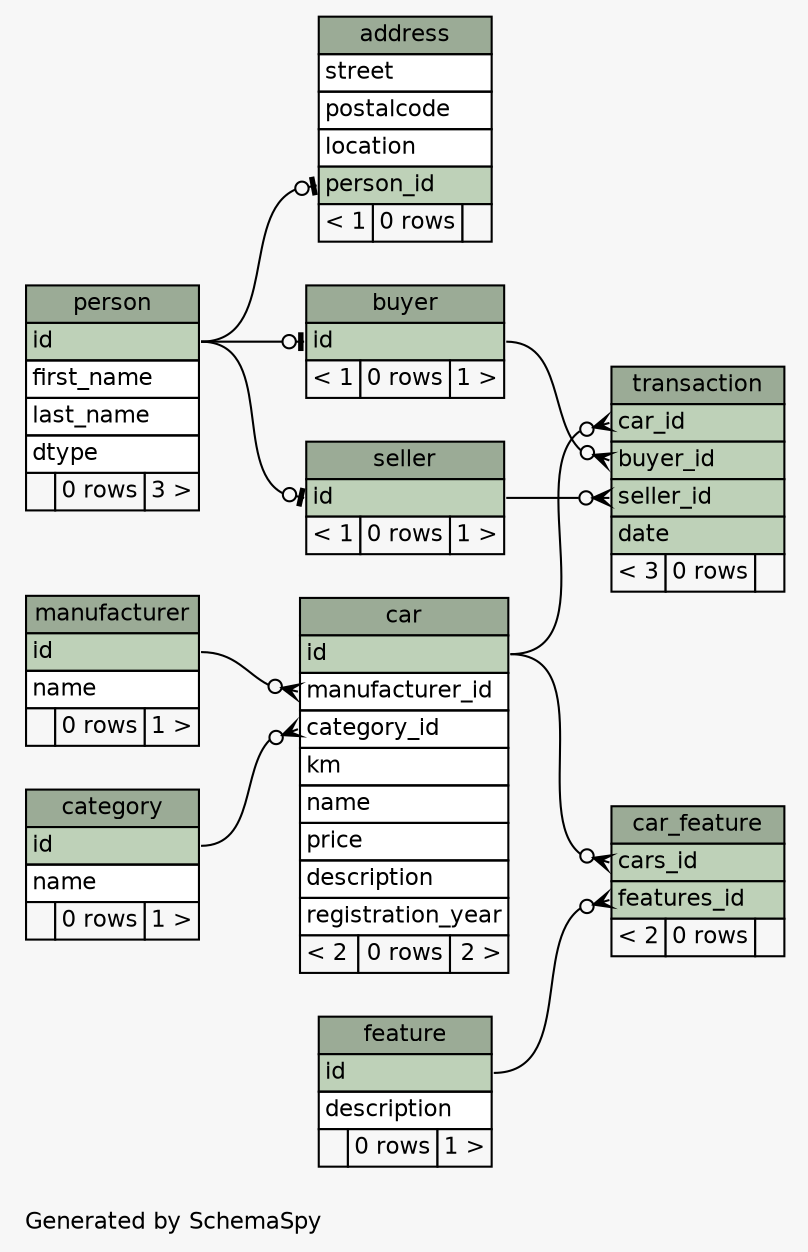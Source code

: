 // dot 2.38.0 on Linux 4.4.0-53-generic
// SchemaSpy rev 590
digraph "largeRelationshipsDiagram" {
  graph [
    rankdir="RL"
    bgcolor="#f7f7f7"
    label="\nGenerated by SchemaSpy"
    labeljust="l"
    nodesep="0.18"
    ranksep="0.46"
    fontname="Helvetica"
    fontsize="11"
  ];
  node [
    fontname="Helvetica"
    fontsize="11"
    shape="plaintext"
  ];
  edge [
    arrowsize="0.8"
  ];
  "address" [
    label=<
    <TABLE BORDER="0" CELLBORDER="1" CELLSPACING="0" BGCOLOR="#ffffff">
      <TR><TD COLSPAN="3" BGCOLOR="#9bab96" ALIGN="CENTER">address</TD></TR>
      <TR><TD PORT="street" COLSPAN="3" ALIGN="LEFT">street</TD></TR>
      <TR><TD PORT="postalcode" COLSPAN="3" ALIGN="LEFT">postalcode</TD></TR>
      <TR><TD PORT="location" COLSPAN="3" ALIGN="LEFT">location</TD></TR>
      <TR><TD PORT="person_id" COLSPAN="3" BGCOLOR="#bed1b8" ALIGN="LEFT">person_id</TD></TR>
      <TR><TD ALIGN="LEFT" BGCOLOR="#f7f7f7">&lt; 1</TD><TD ALIGN="RIGHT" BGCOLOR="#f7f7f7">0 rows</TD><TD ALIGN="RIGHT" BGCOLOR="#f7f7f7">  </TD></TR>
    </TABLE>>
    URL="tables/address.html"
    tooltip="address"
  ];
  "buyer" [
    label=<
    <TABLE BORDER="0" CELLBORDER="1" CELLSPACING="0" BGCOLOR="#ffffff">
      <TR><TD COLSPAN="3" BGCOLOR="#9bab96" ALIGN="CENTER">buyer</TD></TR>
      <TR><TD PORT="id" COLSPAN="3" BGCOLOR="#bed1b8" ALIGN="LEFT">id</TD></TR>
      <TR><TD ALIGN="LEFT" BGCOLOR="#f7f7f7">&lt; 1</TD><TD ALIGN="RIGHT" BGCOLOR="#f7f7f7">0 rows</TD><TD ALIGN="RIGHT" BGCOLOR="#f7f7f7">1 &gt;</TD></TR>
    </TABLE>>
    URL="tables/buyer.html"
    tooltip="buyer"
  ];
  "car" [
    label=<
    <TABLE BORDER="0" CELLBORDER="1" CELLSPACING="0" BGCOLOR="#ffffff">
      <TR><TD COLSPAN="3" BGCOLOR="#9bab96" ALIGN="CENTER">car</TD></TR>
      <TR><TD PORT="id" COLSPAN="3" BGCOLOR="#bed1b8" ALIGN="LEFT">id</TD></TR>
      <TR><TD PORT="manufacturer_id" COLSPAN="3" ALIGN="LEFT">manufacturer_id</TD></TR>
      <TR><TD PORT="category_id" COLSPAN="3" ALIGN="LEFT">category_id</TD></TR>
      <TR><TD PORT="km" COLSPAN="3" ALIGN="LEFT">km</TD></TR>
      <TR><TD PORT="name" COLSPAN="3" ALIGN="LEFT">name</TD></TR>
      <TR><TD PORT="price" COLSPAN="3" ALIGN="LEFT">price</TD></TR>
      <TR><TD PORT="description" COLSPAN="3" ALIGN="LEFT">description</TD></TR>
      <TR><TD PORT="registration_year" COLSPAN="3" ALIGN="LEFT">registration_year</TD></TR>
      <TR><TD ALIGN="LEFT" BGCOLOR="#f7f7f7">&lt; 2</TD><TD ALIGN="RIGHT" BGCOLOR="#f7f7f7">0 rows</TD><TD ALIGN="RIGHT" BGCOLOR="#f7f7f7">2 &gt;</TD></TR>
    </TABLE>>
    URL="tables/car.html"
    tooltip="car"
  ];
  "car_feature" [
    label=<
    <TABLE BORDER="0" CELLBORDER="1" CELLSPACING="0" BGCOLOR="#ffffff">
      <TR><TD COLSPAN="3" BGCOLOR="#9bab96" ALIGN="CENTER">car_feature</TD></TR>
      <TR><TD PORT="cars_id" COLSPAN="3" BGCOLOR="#bed1b8" ALIGN="LEFT">cars_id</TD></TR>
      <TR><TD PORT="features_id" COLSPAN="3" BGCOLOR="#bed1b8" ALIGN="LEFT">features_id</TD></TR>
      <TR><TD ALIGN="LEFT" BGCOLOR="#f7f7f7">&lt; 2</TD><TD ALIGN="RIGHT" BGCOLOR="#f7f7f7">0 rows</TD><TD ALIGN="RIGHT" BGCOLOR="#f7f7f7">  </TD></TR>
    </TABLE>>
    URL="tables/car_feature.html"
    tooltip="car_feature"
  ];
  "category" [
    label=<
    <TABLE BORDER="0" CELLBORDER="1" CELLSPACING="0" BGCOLOR="#ffffff">
      <TR><TD COLSPAN="3" BGCOLOR="#9bab96" ALIGN="CENTER">category</TD></TR>
      <TR><TD PORT="id" COLSPAN="3" BGCOLOR="#bed1b8" ALIGN="LEFT">id</TD></TR>
      <TR><TD PORT="name" COLSPAN="3" ALIGN="LEFT">name</TD></TR>
      <TR><TD ALIGN="LEFT" BGCOLOR="#f7f7f7">  </TD><TD ALIGN="RIGHT" BGCOLOR="#f7f7f7">0 rows</TD><TD ALIGN="RIGHT" BGCOLOR="#f7f7f7">1 &gt;</TD></TR>
    </TABLE>>
    URL="tables/category.html"
    tooltip="category"
  ];
  "feature" [
    label=<
    <TABLE BORDER="0" CELLBORDER="1" CELLSPACING="0" BGCOLOR="#ffffff">
      <TR><TD COLSPAN="3" BGCOLOR="#9bab96" ALIGN="CENTER">feature</TD></TR>
      <TR><TD PORT="id" COLSPAN="3" BGCOLOR="#bed1b8" ALIGN="LEFT">id</TD></TR>
      <TR><TD PORT="description" COLSPAN="3" ALIGN="LEFT">description</TD></TR>
      <TR><TD ALIGN="LEFT" BGCOLOR="#f7f7f7">  </TD><TD ALIGN="RIGHT" BGCOLOR="#f7f7f7">0 rows</TD><TD ALIGN="RIGHT" BGCOLOR="#f7f7f7">1 &gt;</TD></TR>
    </TABLE>>
    URL="tables/feature.html"
    tooltip="feature"
  ];
  "manufacturer" [
    label=<
    <TABLE BORDER="0" CELLBORDER="1" CELLSPACING="0" BGCOLOR="#ffffff">
      <TR><TD COLSPAN="3" BGCOLOR="#9bab96" ALIGN="CENTER">manufacturer</TD></TR>
      <TR><TD PORT="id" COLSPAN="3" BGCOLOR="#bed1b8" ALIGN="LEFT">id</TD></TR>
      <TR><TD PORT="name" COLSPAN="3" ALIGN="LEFT">name</TD></TR>
      <TR><TD ALIGN="LEFT" BGCOLOR="#f7f7f7">  </TD><TD ALIGN="RIGHT" BGCOLOR="#f7f7f7">0 rows</TD><TD ALIGN="RIGHT" BGCOLOR="#f7f7f7">1 &gt;</TD></TR>
    </TABLE>>
    URL="tables/manufacturer.html"
    tooltip="manufacturer"
  ];
  "person" [
    label=<
    <TABLE BORDER="0" CELLBORDER="1" CELLSPACING="0" BGCOLOR="#ffffff">
      <TR><TD COLSPAN="3" BGCOLOR="#9bab96" ALIGN="CENTER">person</TD></TR>
      <TR><TD PORT="id" COLSPAN="3" BGCOLOR="#bed1b8" ALIGN="LEFT">id</TD></TR>
      <TR><TD PORT="first_name" COLSPAN="3" ALIGN="LEFT">first_name</TD></TR>
      <TR><TD PORT="last_name" COLSPAN="3" ALIGN="LEFT">last_name</TD></TR>
      <TR><TD PORT="dtype" COLSPAN="3" ALIGN="LEFT">dtype</TD></TR>
      <TR><TD ALIGN="LEFT" BGCOLOR="#f7f7f7">  </TD><TD ALIGN="RIGHT" BGCOLOR="#f7f7f7">0 rows</TD><TD ALIGN="RIGHT" BGCOLOR="#f7f7f7">3 &gt;</TD></TR>
    </TABLE>>
    URL="tables/person.html"
    tooltip="person"
  ];
  "seller" [
    label=<
    <TABLE BORDER="0" CELLBORDER="1" CELLSPACING="0" BGCOLOR="#ffffff">
      <TR><TD COLSPAN="3" BGCOLOR="#9bab96" ALIGN="CENTER">seller</TD></TR>
      <TR><TD PORT="id" COLSPAN="3" BGCOLOR="#bed1b8" ALIGN="LEFT">id</TD></TR>
      <TR><TD ALIGN="LEFT" BGCOLOR="#f7f7f7">&lt; 1</TD><TD ALIGN="RIGHT" BGCOLOR="#f7f7f7">0 rows</TD><TD ALIGN="RIGHT" BGCOLOR="#f7f7f7">1 &gt;</TD></TR>
    </TABLE>>
    URL="tables/seller.html"
    tooltip="seller"
  ];
  "transaction" [
    label=<
    <TABLE BORDER="0" CELLBORDER="1" CELLSPACING="0" BGCOLOR="#ffffff">
      <TR><TD COLSPAN="3" BGCOLOR="#9bab96" ALIGN="CENTER">transaction</TD></TR>
      <TR><TD PORT="car_id" COLSPAN="3" BGCOLOR="#bed1b8" ALIGN="LEFT">car_id</TD></TR>
      <TR><TD PORT="buyer_id" COLSPAN="3" BGCOLOR="#bed1b8" ALIGN="LEFT">buyer_id</TD></TR>
      <TR><TD PORT="seller_id" COLSPAN="3" BGCOLOR="#bed1b8" ALIGN="LEFT">seller_id</TD></TR>
      <TR><TD PORT="date" COLSPAN="3" BGCOLOR="#bed1b8" ALIGN="LEFT">date</TD></TR>
      <TR><TD ALIGN="LEFT" BGCOLOR="#f7f7f7">&lt; 3</TD><TD ALIGN="RIGHT" BGCOLOR="#f7f7f7">0 rows</TD><TD ALIGN="RIGHT" BGCOLOR="#f7f7f7">  </TD></TR>
    </TABLE>>
    URL="tables/transaction.html"
    tooltip="transaction"
  ];
  "address":"person_id":w -> "person":"id":e [arrowhead=none dir=back arrowtail=teeodot];
  "buyer":"id":w -> "person":"id":e [arrowhead=none dir=back arrowtail=teeodot];
  "car":"category_id":w -> "category":"id":e [arrowhead=none dir=back arrowtail=crowodot];
  "car":"manufacturer_id":w -> "manufacturer":"id":e [arrowhead=none dir=back arrowtail=crowodot];
  "car_feature":"cars_id":w -> "car":"id":e [arrowhead=none dir=back arrowtail=crowodot];
  "car_feature":"features_id":w -> "feature":"id":e [arrowhead=none dir=back arrowtail=crowodot];
  "seller":"id":w -> "person":"id":e [arrowhead=none dir=back arrowtail=teeodot];
  "transaction":"buyer_id":w -> "buyer":"id":e [arrowhead=none dir=back arrowtail=crowodot];
  "transaction":"car_id":w -> "car":"id":e [arrowhead=none dir=back arrowtail=crowodot];
  "transaction":"seller_id":w -> "seller":"id":e [arrowhead=none dir=back arrowtail=crowodot];
}
